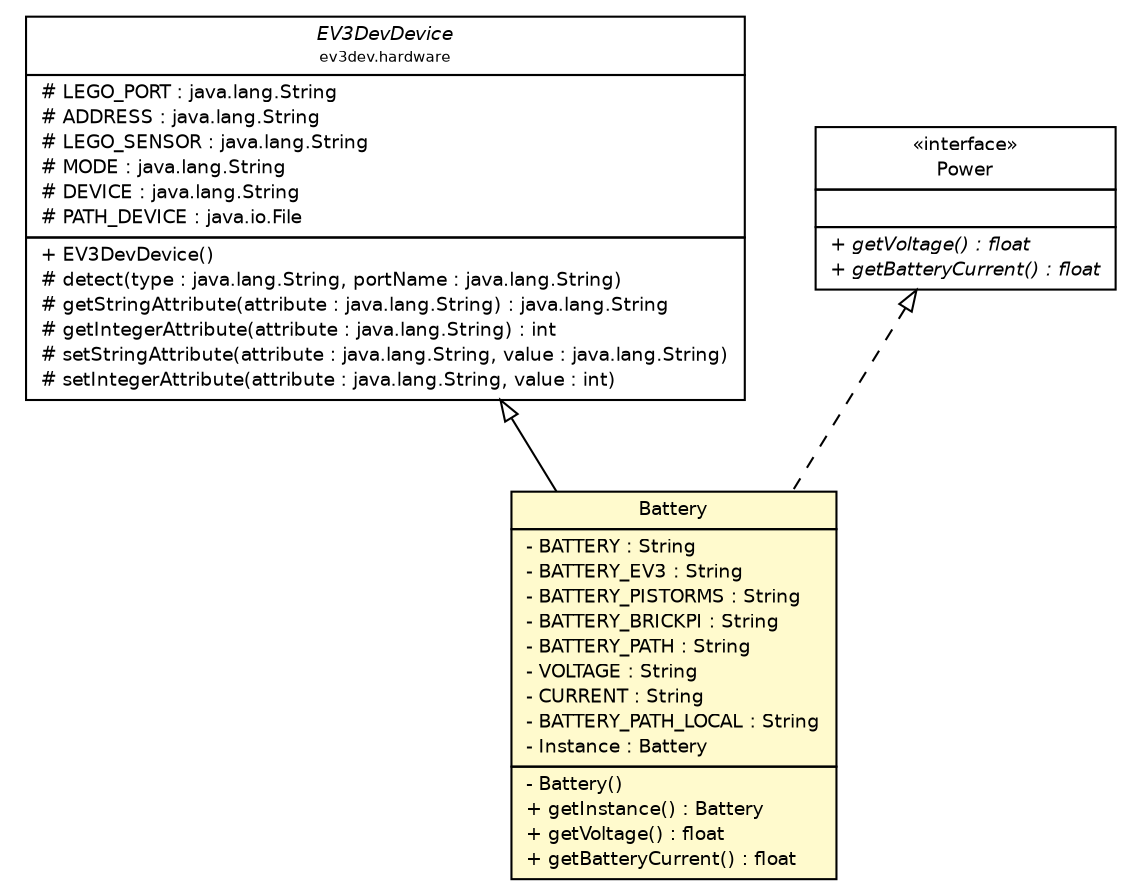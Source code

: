 #!/usr/local/bin/dot
#
# Class diagram 
# Generated by UMLGraph version R5_6-24-gf6e263 (http://www.umlgraph.org/)
#

digraph G {
	edge [fontname="Helvetica",fontsize=10,labelfontname="Helvetica",labelfontsize=10];
	node [fontname="Helvetica",fontsize=10,shape=plaintext];
	nodesep=0.25;
	ranksep=0.5;
	// ev3dev.hardware.EV3DevDevice
	c442 [label=<<table title="ev3dev.hardware.EV3DevDevice" border="0" cellborder="1" cellspacing="0" cellpadding="2" port="p" href="../hardware/EV3DevDevice.html">
		<tr><td><table border="0" cellspacing="0" cellpadding="1">
<tr><td align="center" balign="center"><font face="Helvetica-Oblique"> EV3DevDevice </font></td></tr>
<tr><td align="center" balign="center"><font point-size="7.0"> ev3dev.hardware </font></td></tr>
		</table></td></tr>
		<tr><td><table border="0" cellspacing="0" cellpadding="1">
<tr><td align="left" balign="left"> # LEGO_PORT : java.lang.String </td></tr>
<tr><td align="left" balign="left"> # ADDRESS : java.lang.String </td></tr>
<tr><td align="left" balign="left"> # LEGO_SENSOR : java.lang.String </td></tr>
<tr><td align="left" balign="left"> # MODE : java.lang.String </td></tr>
<tr><td align="left" balign="left"> # DEVICE : java.lang.String </td></tr>
<tr><td align="left" balign="left"> # PATH_DEVICE : java.io.File </td></tr>
		</table></td></tr>
		<tr><td><table border="0" cellspacing="0" cellpadding="1">
<tr><td align="left" balign="left"> + EV3DevDevice() </td></tr>
<tr><td align="left" balign="left"> # detect(type : java.lang.String, portName : java.lang.String) </td></tr>
<tr><td align="left" balign="left"> # getStringAttribute(attribute : java.lang.String) : java.lang.String </td></tr>
<tr><td align="left" balign="left"> # getIntegerAttribute(attribute : java.lang.String) : int </td></tr>
<tr><td align="left" balign="left"> # setStringAttribute(attribute : java.lang.String, value : java.lang.String) </td></tr>
<tr><td align="left" balign="left"> # setIntegerAttribute(attribute : java.lang.String, value : int) </td></tr>
		</table></td></tr>
		</table>>, URL="../hardware/EV3DevDevice.html", fontname="Helvetica", fontcolor="black", fontsize=9.0];
	// ev3dev.sensors.Battery
	c449 [label=<<table title="ev3dev.sensors.Battery" border="0" cellborder="1" cellspacing="0" cellpadding="2" port="p" bgcolor="lemonChiffon" href="./Battery.html">
		<tr><td><table border="0" cellspacing="0" cellpadding="1">
<tr><td align="center" balign="center"> Battery </td></tr>
		</table></td></tr>
		<tr><td><table border="0" cellspacing="0" cellpadding="1">
<tr><td align="left" balign="left"> - BATTERY : String </td></tr>
<tr><td align="left" balign="left"> - BATTERY_EV3 : String </td></tr>
<tr><td align="left" balign="left"> - BATTERY_PISTORMS : String </td></tr>
<tr><td align="left" balign="left"> - BATTERY_BRICKPI : String </td></tr>
<tr><td align="left" balign="left"> - BATTERY_PATH : String </td></tr>
<tr><td align="left" balign="left"> - VOLTAGE : String </td></tr>
<tr><td align="left" balign="left"> - CURRENT : String </td></tr>
<tr><td align="left" balign="left"> - BATTERY_PATH_LOCAL : String </td></tr>
<tr><td align="left" balign="left"> - Instance : Battery </td></tr>
		</table></td></tr>
		<tr><td><table border="0" cellspacing="0" cellpadding="1">
<tr><td align="left" balign="left"> - Battery() </td></tr>
<tr><td align="left" balign="left"> + getInstance() : Battery </td></tr>
<tr><td align="left" balign="left"> + getVoltage() : float </td></tr>
<tr><td align="left" balign="left"> + getBatteryCurrent() : float </td></tr>
		</table></td></tr>
		</table>>, URL="./Battery.html", fontname="Helvetica", fontcolor="black", fontsize=9.0];
	// ev3dev.sensors.Power
	c450 [label=<<table title="ev3dev.sensors.Power" border="0" cellborder="1" cellspacing="0" cellpadding="2" port="p" href="./Power.html">
		<tr><td><table border="0" cellspacing="0" cellpadding="1">
<tr><td align="center" balign="center"> &#171;interface&#187; </td></tr>
<tr><td align="center" balign="center"> Power </td></tr>
		</table></td></tr>
		<tr><td><table border="0" cellspacing="0" cellpadding="1">
<tr><td align="left" balign="left">  </td></tr>
		</table></td></tr>
		<tr><td><table border="0" cellspacing="0" cellpadding="1">
<tr><td align="left" balign="left"><font face="Helvetica-Oblique" point-size="9.0"> + getVoltage() : float </font></td></tr>
<tr><td align="left" balign="left"><font face="Helvetica-Oblique" point-size="9.0"> + getBatteryCurrent() : float </font></td></tr>
		</table></td></tr>
		</table>>, URL="./Power.html", fontname="Helvetica", fontcolor="black", fontsize=9.0];
	//ev3dev.sensors.Battery extends ev3dev.hardware.EV3DevDevice
	c442:p -> c449:p [dir=back,arrowtail=empty];
	//ev3dev.sensors.Battery implements ev3dev.sensors.Power
	c450:p -> c449:p [dir=back,arrowtail=empty,style=dashed];
}

